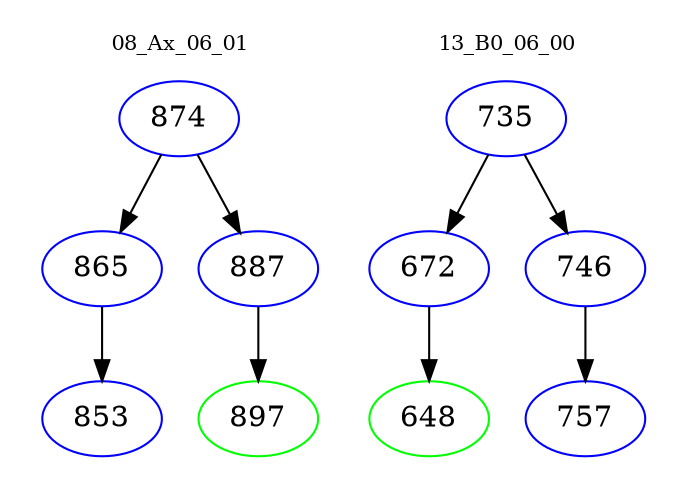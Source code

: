 digraph{
subgraph cluster_0 {
color = white
label = "08_Ax_06_01";
fontsize=10;
T0_874 [label="874", color="blue"]
T0_874 -> T0_865 [color="black"]
T0_865 [label="865", color="blue"]
T0_865 -> T0_853 [color="black"]
T0_853 [label="853", color="blue"]
T0_874 -> T0_887 [color="black"]
T0_887 [label="887", color="blue"]
T0_887 -> T0_897 [color="black"]
T0_897 [label="897", color="green"]
}
subgraph cluster_1 {
color = white
label = "13_B0_06_00";
fontsize=10;
T1_735 [label="735", color="blue"]
T1_735 -> T1_672 [color="black"]
T1_672 [label="672", color="blue"]
T1_672 -> T1_648 [color="black"]
T1_648 [label="648", color="green"]
T1_735 -> T1_746 [color="black"]
T1_746 [label="746", color="blue"]
T1_746 -> T1_757 [color="black"]
T1_757 [label="757", color="blue"]
}
}
